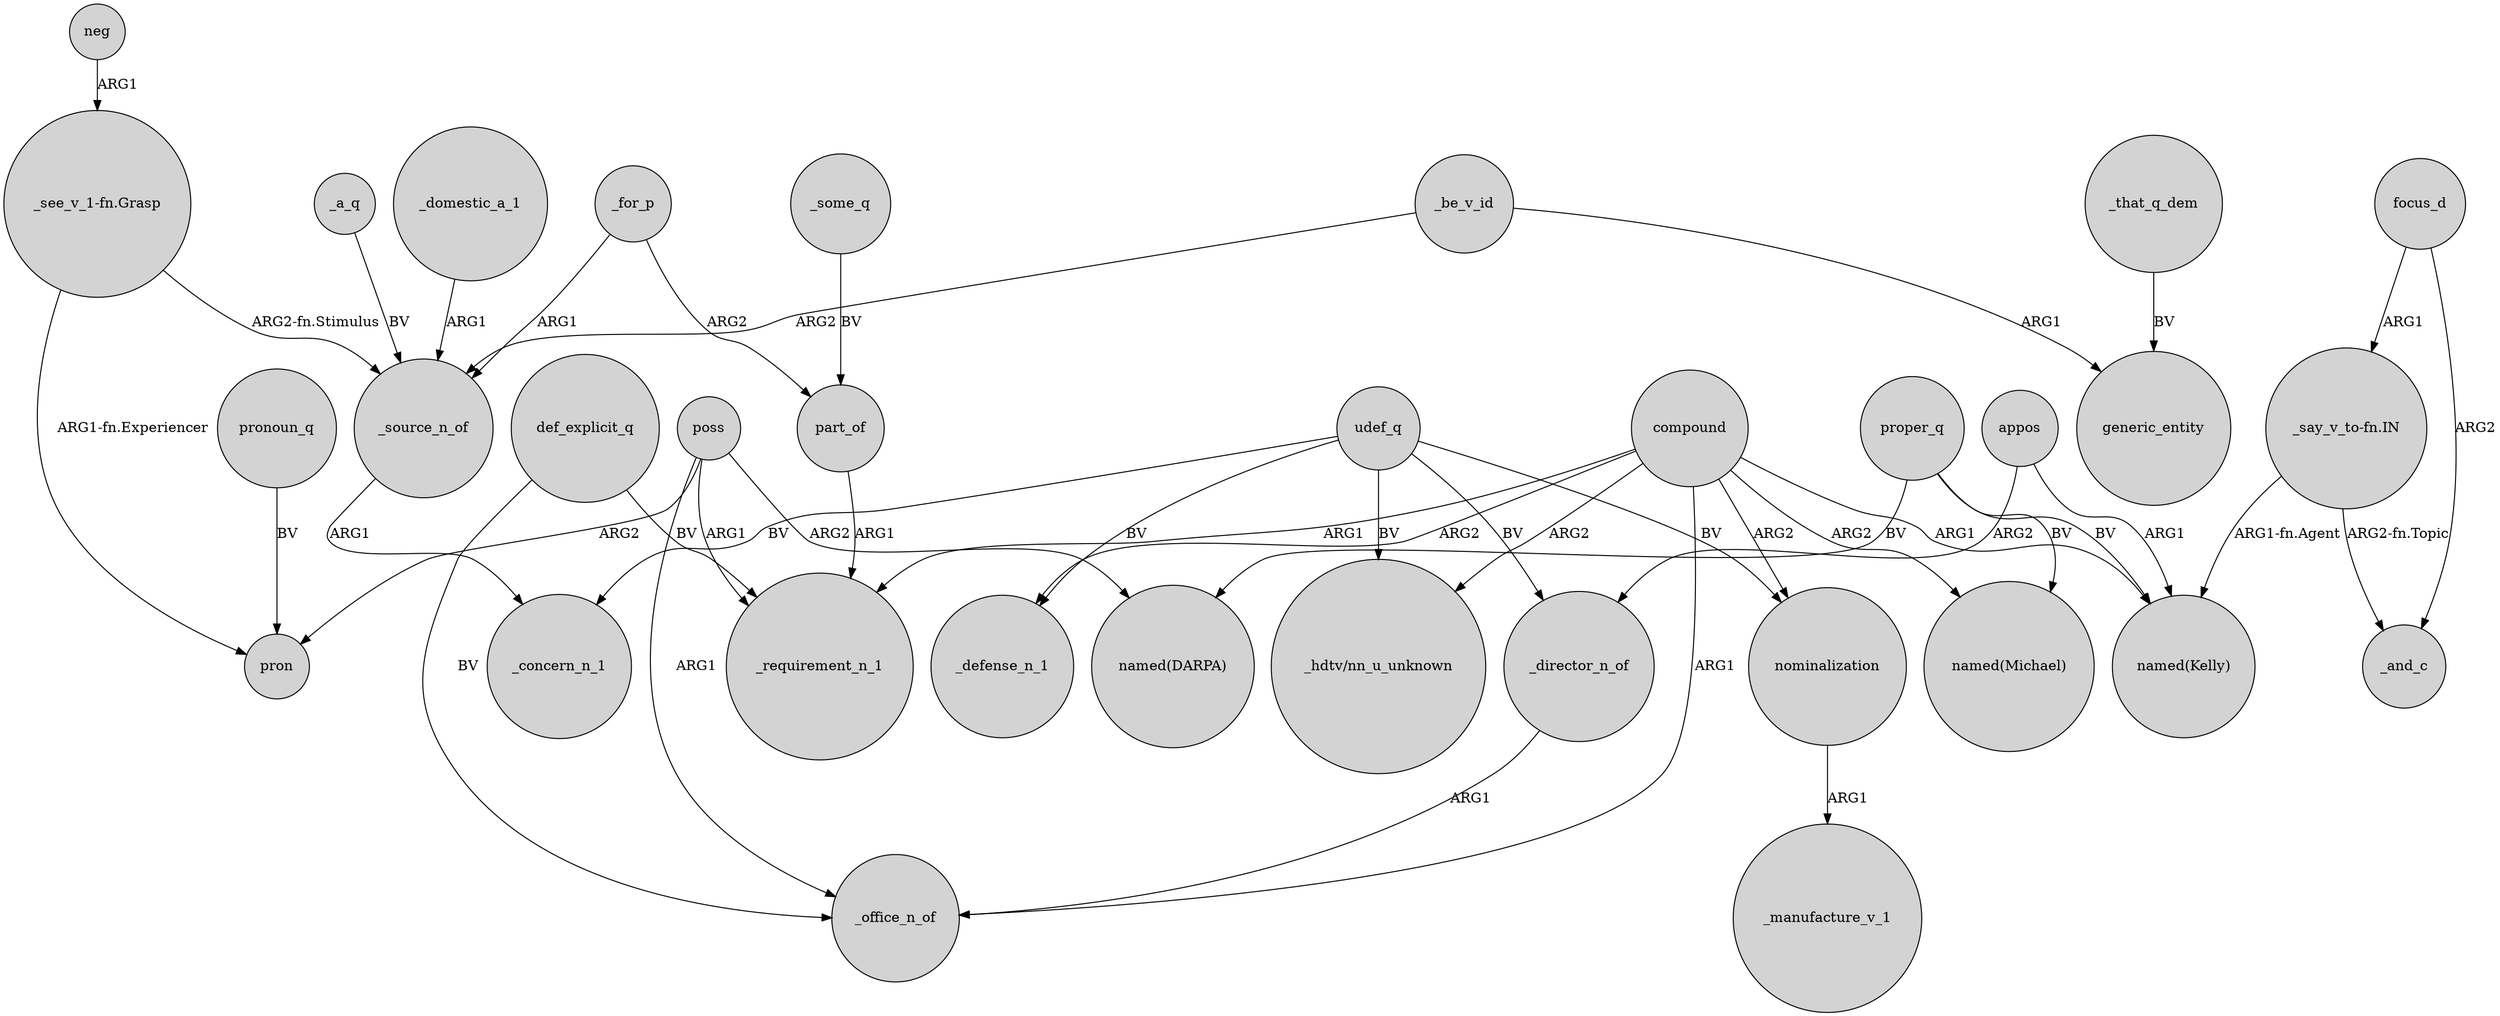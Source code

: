 digraph {
	node [shape=circle style=filled]
	_director_n_of -> _office_n_of [label=ARG1]
	poss -> pron [label=ARG2]
	_that_q_dem -> generic_entity [label=BV]
	def_explicit_q -> _office_n_of [label=BV]
	neg -> "_see_v_1-fn.Grasp" [label=ARG1]
	compound -> "named(Kelly)" [label=ARG1]
	proper_q -> "named(DARPA)" [label=BV]
	_domestic_a_1 -> _source_n_of [label=ARG1]
	compound -> _office_n_of [label=ARG1]
	nominalization -> _manufacture_v_1 [label=ARG1]
	_for_p -> _source_n_of [label=ARG1]
	compound -> nominalization [label=ARG2]
	_be_v_id -> generic_entity [label=ARG1]
	compound -> _defense_n_1 [label=ARG2]
	focus_d -> _and_c [label=ARG2]
	_source_n_of -> _concern_n_1 [label=ARG1]
	appos -> "named(Kelly)" [label=ARG1]
	proper_q -> "named(Michael)" [label=BV]
	_some_q -> part_of [label=BV]
	udef_q -> "_hdtv/nn_u_unknown" [label=BV]
	_for_p -> part_of [label=ARG2]
	pronoun_q -> pron [label=BV]
	udef_q -> _defense_n_1 [label=BV]
	"_see_v_1-fn.Grasp" -> _source_n_of [label="ARG2-fn.Stimulus"]
	_a_q -> _source_n_of [label=BV]
	_be_v_id -> _source_n_of [label=ARG2]
	udef_q -> _concern_n_1 [label=BV]
	"_say_v_to-fn.IN" -> _and_c [label="ARG2-fn.Topic"]
	poss -> _office_n_of [label=ARG1]
	poss -> "named(DARPA)" [label=ARG2]
	udef_q -> nominalization [label=BV]
	poss -> _requirement_n_1 [label=ARG1]
	compound -> _requirement_n_1 [label=ARG1]
	part_of -> _requirement_n_1 [label=ARG1]
	"_see_v_1-fn.Grasp" -> pron [label="ARG1-fn.Experiencer"]
	"_say_v_to-fn.IN" -> "named(Kelly)" [label="ARG1-fn.Agent"]
	def_explicit_q -> _requirement_n_1 [label=BV]
	proper_q -> "named(Kelly)" [label=BV]
	compound -> "named(Michael)" [label=ARG2]
	appos -> _director_n_of [label=ARG2]
	udef_q -> _director_n_of [label=BV]
	compound -> "_hdtv/nn_u_unknown" [label=ARG2]
	focus_d -> "_say_v_to-fn.IN" [label=ARG1]
}
